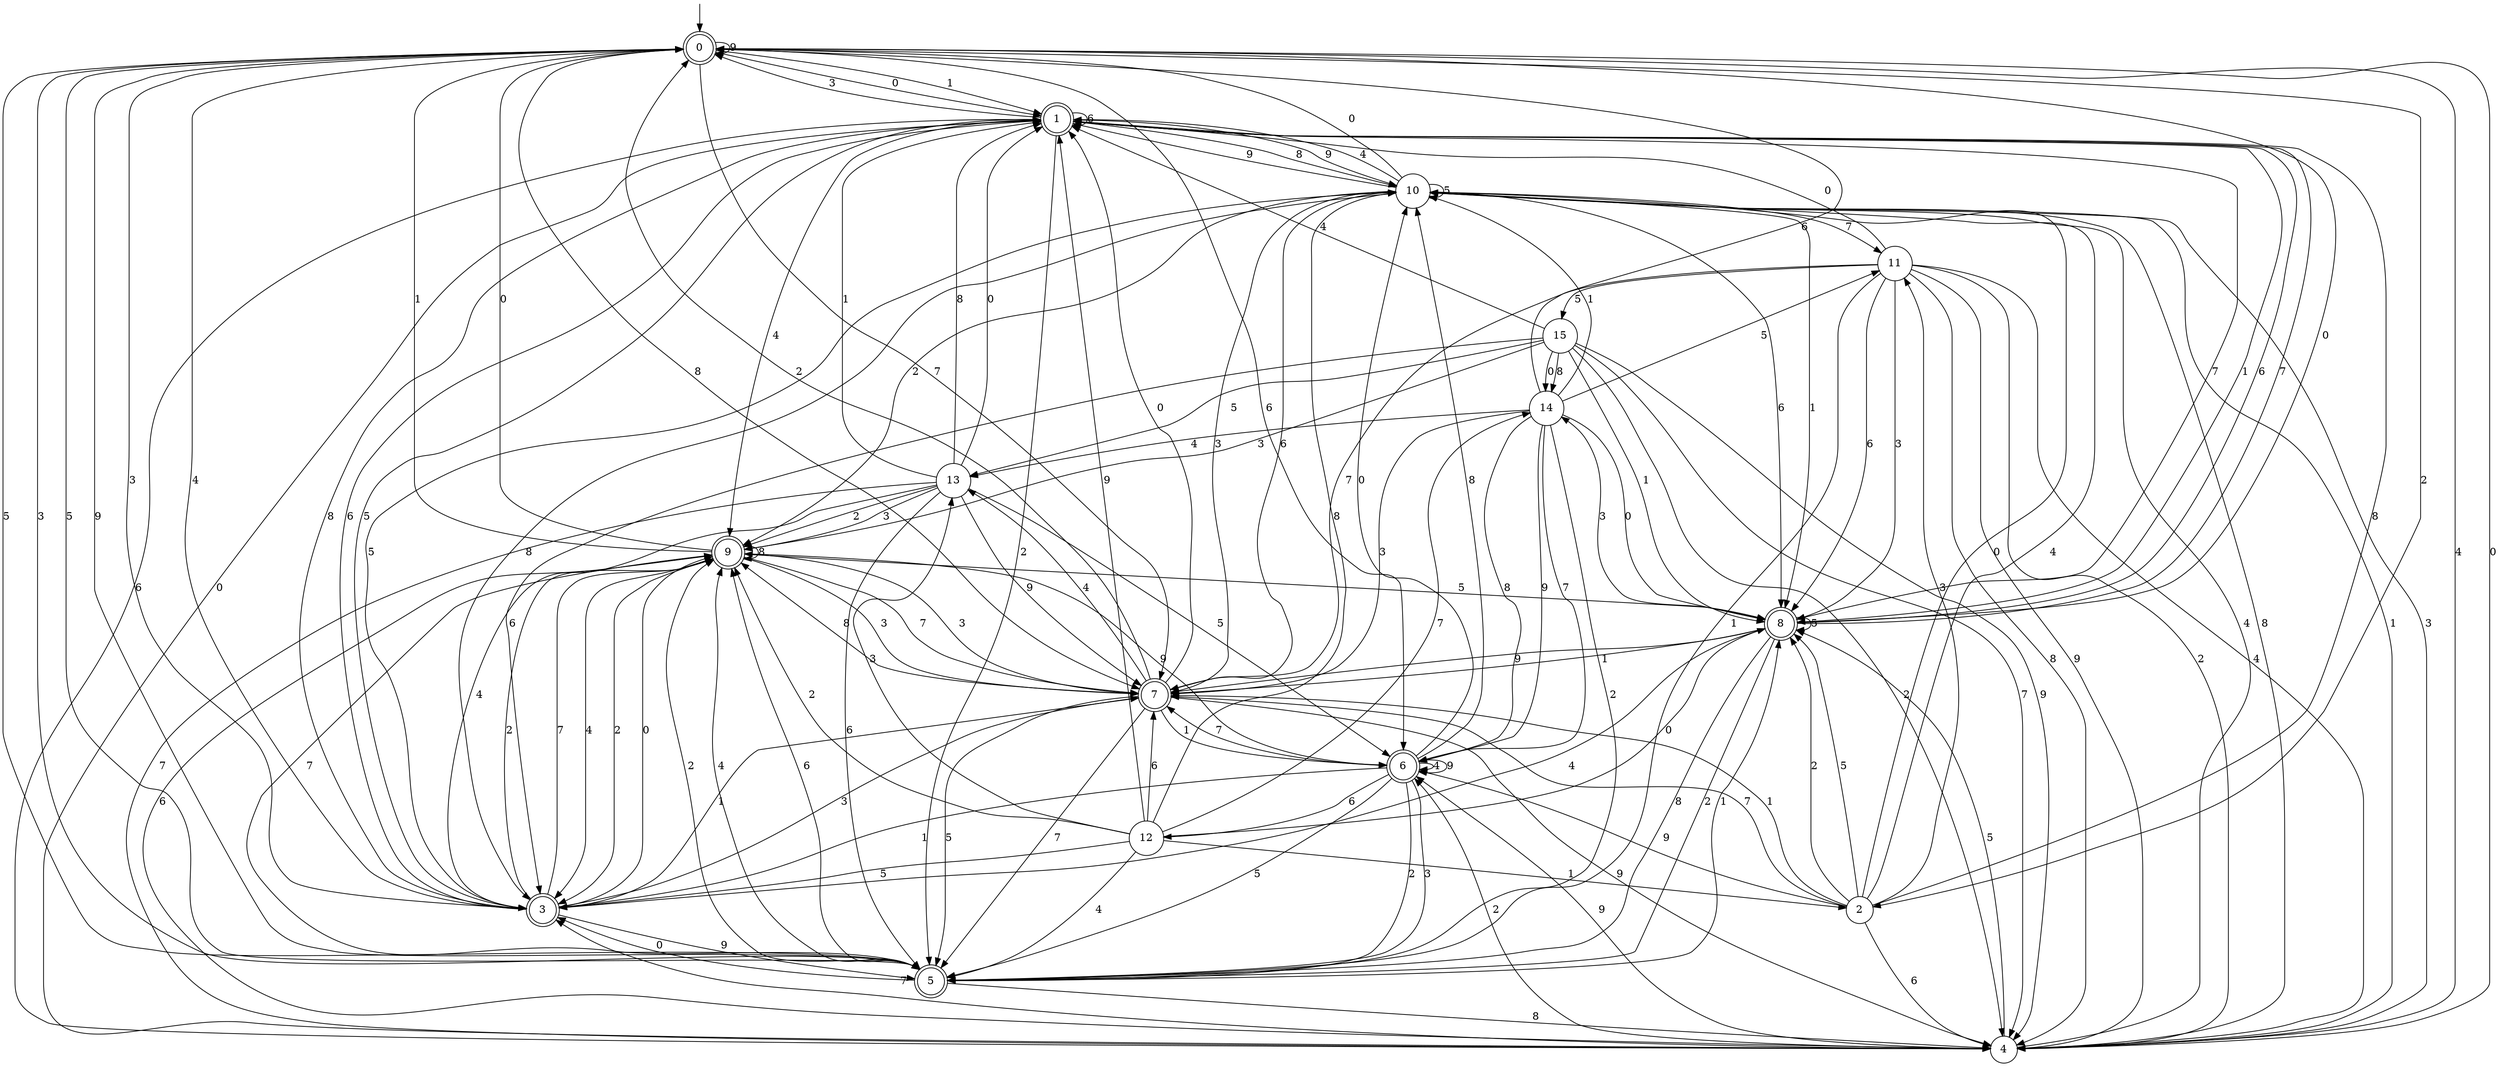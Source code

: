 digraph g {

	s0 [shape="doublecircle" label="0"];
	s1 [shape="doublecircle" label="1"];
	s2 [shape="circle" label="2"];
	s3 [shape="doublecircle" label="3"];
	s4 [shape="circle" label="4"];
	s5 [shape="doublecircle" label="5"];
	s6 [shape="doublecircle" label="6"];
	s7 [shape="doublecircle" label="7"];
	s8 [shape="doublecircle" label="8"];
	s9 [shape="doublecircle" label="9"];
	s10 [shape="circle" label="10"];
	s11 [shape="circle" label="11"];
	s12 [shape="circle" label="12"];
	s13 [shape="circle" label="13"];
	s14 [shape="circle" label="14"];
	s15 [shape="circle" label="15"];
	s0 -> s1 [label="0"];
	s0 -> s1 [label="1"];
	s0 -> s2 [label="2"];
	s0 -> s3 [label="3"];
	s0 -> s4 [label="4"];
	s0 -> s5 [label="5"];
	s0 -> s6 [label="6"];
	s0 -> s7 [label="7"];
	s0 -> s7 [label="8"];
	s0 -> s0 [label="9"];
	s1 -> s4 [label="0"];
	s1 -> s8 [label="1"];
	s1 -> s5 [label="2"];
	s1 -> s0 [label="3"];
	s1 -> s9 [label="4"];
	s1 -> s3 [label="5"];
	s1 -> s1 [label="6"];
	s1 -> s8 [label="7"];
	s1 -> s10 [label="8"];
	s1 -> s10 [label="9"];
	s2 -> s10 [label="0"];
	s2 -> s7 [label="1"];
	s2 -> s8 [label="2"];
	s2 -> s11 [label="3"];
	s2 -> s10 [label="4"];
	s2 -> s8 [label="5"];
	s2 -> s4 [label="6"];
	s2 -> s7 [label="7"];
	s2 -> s1 [label="8"];
	s2 -> s6 [label="9"];
	s3 -> s9 [label="0"];
	s3 -> s7 [label="1"];
	s3 -> s9 [label="2"];
	s3 -> s7 [label="3"];
	s3 -> s0 [label="4"];
	s3 -> s10 [label="5"];
	s3 -> s1 [label="6"];
	s3 -> s9 [label="7"];
	s3 -> s1 [label="8"];
	s3 -> s5 [label="9"];
	s4 -> s0 [label="0"];
	s4 -> s10 [label="1"];
	s4 -> s6 [label="2"];
	s4 -> s10 [label="3"];
	s4 -> s10 [label="4"];
	s4 -> s8 [label="5"];
	s4 -> s1 [label="6"];
	s4 -> s3 [label="7"];
	s4 -> s10 [label="8"];
	s4 -> s6 [label="9"];
	s5 -> s3 [label="0"];
	s5 -> s8 [label="1"];
	s5 -> s9 [label="2"];
	s5 -> s0 [label="3"];
	s5 -> s9 [label="4"];
	s5 -> s0 [label="5"];
	s5 -> s9 [label="6"];
	s5 -> s9 [label="7"];
	s5 -> s4 [label="8"];
	s5 -> s0 [label="9"];
	s6 -> s10 [label="0"];
	s6 -> s3 [label="1"];
	s6 -> s5 [label="2"];
	s6 -> s5 [label="3"];
	s6 -> s6 [label="4"];
	s6 -> s5 [label="5"];
	s6 -> s12 [label="6"];
	s6 -> s7 [label="7"];
	s6 -> s10 [label="8"];
	s6 -> s6 [label="9"];
	s7 -> s1 [label="0"];
	s7 -> s6 [label="1"];
	s7 -> s0 [label="2"];
	s7 -> s9 [label="3"];
	s7 -> s13 [label="4"];
	s7 -> s5 [label="5"];
	s7 -> s10 [label="6"];
	s7 -> s5 [label="7"];
	s7 -> s9 [label="8"];
	s7 -> s4 [label="9"];
	s8 -> s0 [label="0"];
	s8 -> s7 [label="1"];
	s8 -> s5 [label="2"];
	s8 -> s14 [label="3"];
	s8 -> s3 [label="4"];
	s8 -> s8 [label="5"];
	s8 -> s1 [label="6"];
	s8 -> s1 [label="7"];
	s8 -> s5 [label="8"];
	s8 -> s7 [label="9"];
	s9 -> s0 [label="0"];
	s9 -> s0 [label="1"];
	s9 -> s3 [label="2"];
	s9 -> s7 [label="3"];
	s9 -> s3 [label="4"];
	s9 -> s8 [label="5"];
	s9 -> s4 [label="6"];
	s9 -> s7 [label="7"];
	s9 -> s9 [label="8"];
	s9 -> s6 [label="9"];
	s10 -> s0 [label="0"];
	s10 -> s8 [label="1"];
	s10 -> s9 [label="2"];
	s10 -> s7 [label="3"];
	s10 -> s1 [label="4"];
	s10 -> s10 [label="5"];
	s10 -> s8 [label="6"];
	s10 -> s11 [label="7"];
	s10 -> s3 [label="8"];
	s10 -> s1 [label="9"];
	s11 -> s1 [label="0"];
	s11 -> s5 [label="1"];
	s11 -> s4 [label="2"];
	s11 -> s8 [label="3"];
	s11 -> s4 [label="4"];
	s11 -> s15 [label="5"];
	s11 -> s8 [label="6"];
	s11 -> s7 [label="7"];
	s11 -> s4 [label="8"];
	s11 -> s4 [label="9"];
	s12 -> s8 [label="0"];
	s12 -> s2 [label="1"];
	s12 -> s9 [label="2"];
	s12 -> s13 [label="3"];
	s12 -> s5 [label="4"];
	s12 -> s3 [label="5"];
	s12 -> s7 [label="6"];
	s12 -> s14 [label="7"];
	s12 -> s10 [label="8"];
	s12 -> s1 [label="9"];
	s13 -> s1 [label="0"];
	s13 -> s1 [label="1"];
	s13 -> s9 [label="2"];
	s13 -> s9 [label="3"];
	s13 -> s3 [label="4"];
	s13 -> s6 [label="5"];
	s13 -> s5 [label="6"];
	s13 -> s4 [label="7"];
	s13 -> s1 [label="8"];
	s13 -> s7 [label="9"];
	s14 -> s8 [label="0"];
	s14 -> s10 [label="1"];
	s14 -> s5 [label="2"];
	s14 -> s7 [label="3"];
	s14 -> s13 [label="4"];
	s14 -> s11 [label="5"];
	s14 -> s0 [label="6"];
	s14 -> s6 [label="7"];
	s14 -> s6 [label="8"];
	s14 -> s6 [label="9"];
	s15 -> s14 [label="0"];
	s15 -> s8 [label="1"];
	s15 -> s4 [label="2"];
	s15 -> s9 [label="3"];
	s15 -> s1 [label="4"];
	s15 -> s13 [label="5"];
	s15 -> s3 [label="6"];
	s15 -> s4 [label="7"];
	s15 -> s14 [label="8"];
	s15 -> s4 [label="9"];

__start0 [label="" shape="none" width="0" height="0"];
__start0 -> s0;

}
